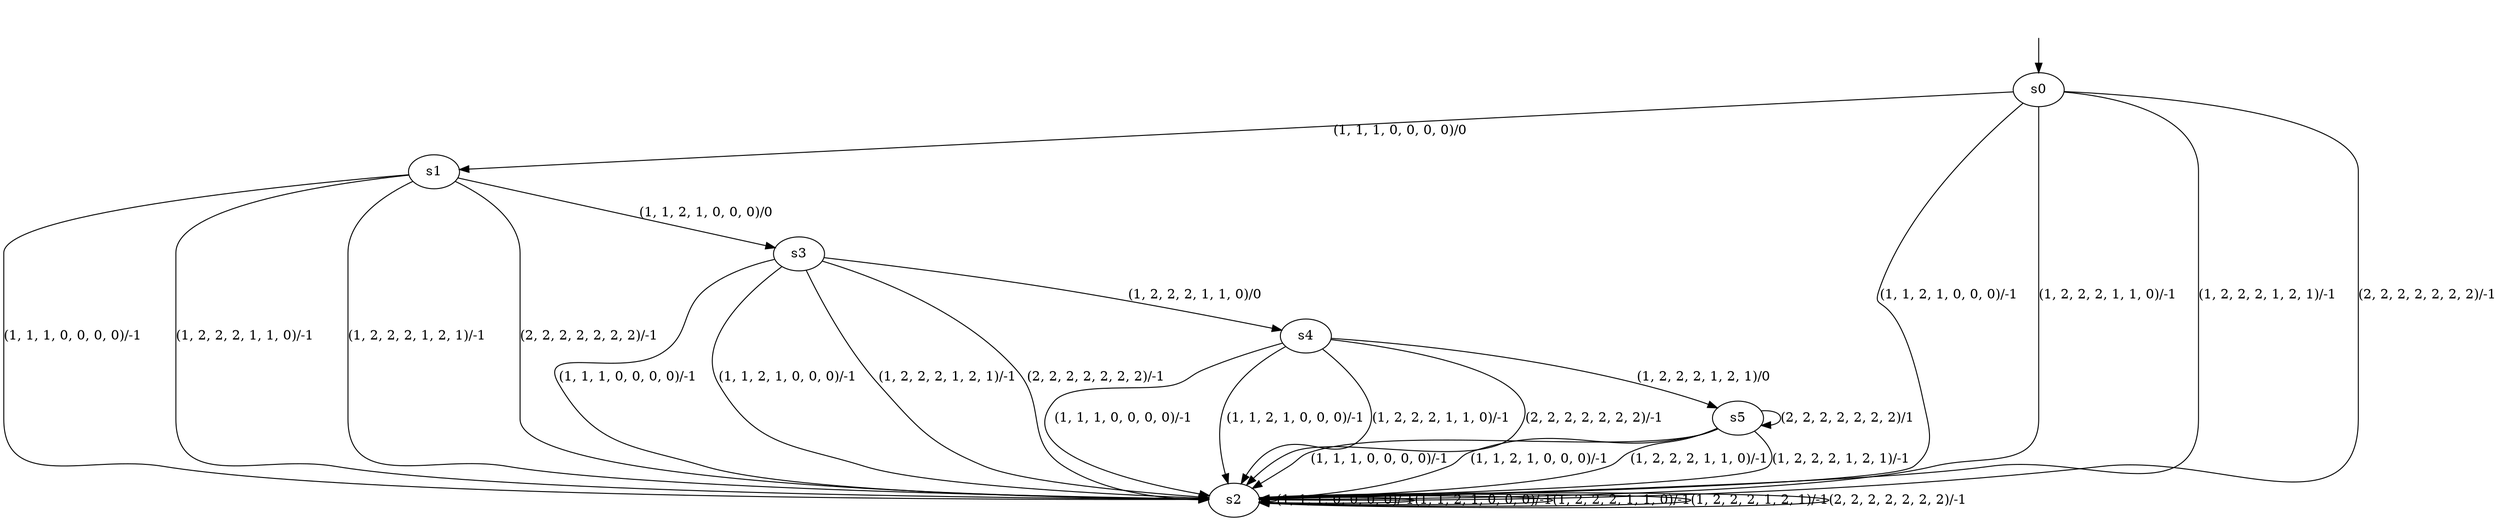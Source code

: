 digraph automaton {
s0 [label="s0"];
s1 [label="s1"];
s2 [label="s2"];
s3 [label="s3"];
s4 [label="s4"];
s5 [label="s5"];
s0 -> s1  [label="(1, 1, 1, 0, 0, 0, 0)/0"];
s0 -> s2  [label="(1, 1, 2, 1, 0, 0, 0)/-1"];
s0 -> s2  [label="(1, 2, 2, 2, 1, 1, 0)/-1"];
s0 -> s2  [label="(1, 2, 2, 2, 1, 2, 1)/-1"];
s0 -> s2  [label="(2, 2, 2, 2, 2, 2, 2)/-1"];
s1 -> s2  [label="(1, 1, 1, 0, 0, 0, 0)/-1"];
s1 -> s3  [label="(1, 1, 2, 1, 0, 0, 0)/0"];
s1 -> s2  [label="(1, 2, 2, 2, 1, 1, 0)/-1"];
s1 -> s2  [label="(1, 2, 2, 2, 1, 2, 1)/-1"];
s1 -> s2  [label="(2, 2, 2, 2, 2, 2, 2)/-1"];
s2 -> s2  [label="(1, 1, 1, 0, 0, 0, 0)/-1"];
s2 -> s2  [label="(1, 1, 2, 1, 0, 0, 0)/-1"];
s2 -> s2  [label="(1, 2, 2, 2, 1, 1, 0)/-1"];
s2 -> s2  [label="(1, 2, 2, 2, 1, 2, 1)/-1"];
s2 -> s2  [label="(2, 2, 2, 2, 2, 2, 2)/-1"];
s3 -> s2  [label="(1, 1, 1, 0, 0, 0, 0)/-1"];
s3 -> s2  [label="(1, 1, 2, 1, 0, 0, 0)/-1"];
s3 -> s4  [label="(1, 2, 2, 2, 1, 1, 0)/0"];
s3 -> s2  [label="(1, 2, 2, 2, 1, 2, 1)/-1"];
s3 -> s2  [label="(2, 2, 2, 2, 2, 2, 2)/-1"];
s4 -> s2  [label="(1, 1, 1, 0, 0, 0, 0)/-1"];
s4 -> s2  [label="(1, 1, 2, 1, 0, 0, 0)/-1"];
s4 -> s2  [label="(1, 2, 2, 2, 1, 1, 0)/-1"];
s4 -> s5  [label="(1, 2, 2, 2, 1, 2, 1)/0"];
s4 -> s2  [label="(2, 2, 2, 2, 2, 2, 2)/-1"];
s5 -> s2  [label="(1, 1, 1, 0, 0, 0, 0)/-1"];
s5 -> s2  [label="(1, 1, 2, 1, 0, 0, 0)/-1"];
s5 -> s2  [label="(1, 2, 2, 2, 1, 1, 0)/-1"];
s5 -> s2  [label="(1, 2, 2, 2, 1, 2, 1)/-1"];
s5 -> s5  [label="(2, 2, 2, 2, 2, 2, 2)/1"];
__start0 [label="", shape=none];
__start0 -> s0  [label=""];
}
